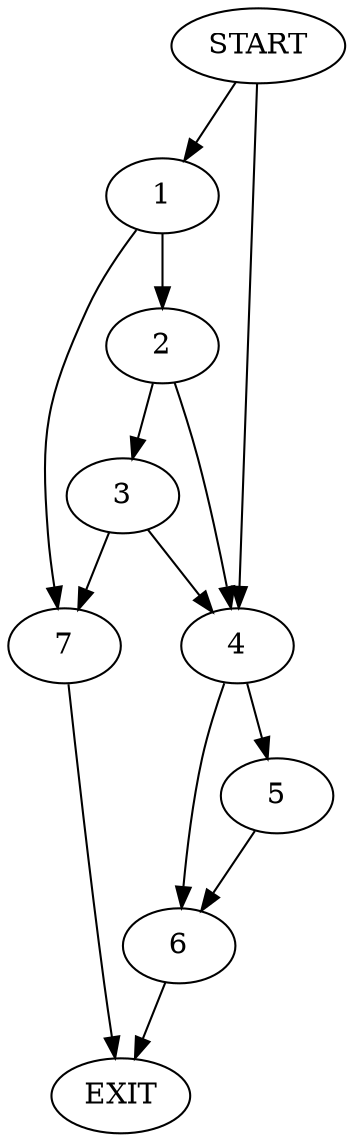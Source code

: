 digraph { 
0 [label="START"];
1;
2;
3;
4;
5;
6;
7;
8[label="EXIT"];
0 -> 4;
0 -> 1;
1 -> 2;
1 -> 7;
2 -> 4;
2 -> 3;
3 -> 4;
3 -> 7;
4 -> 6;
4 -> 5;
5 -> 6;
6 -> 8;
7 -> 8;
}
